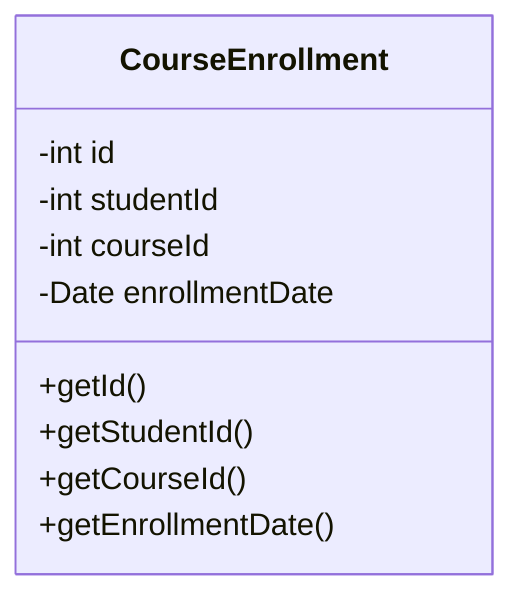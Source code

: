 classDiagram
    class CourseEnrollment {
      -int id
      -int studentId
      -int courseId
      -Date enrollmentDate

      +getId()
      +getStudentId()
      +getCourseId()
      +getEnrollmentDate()
    }
